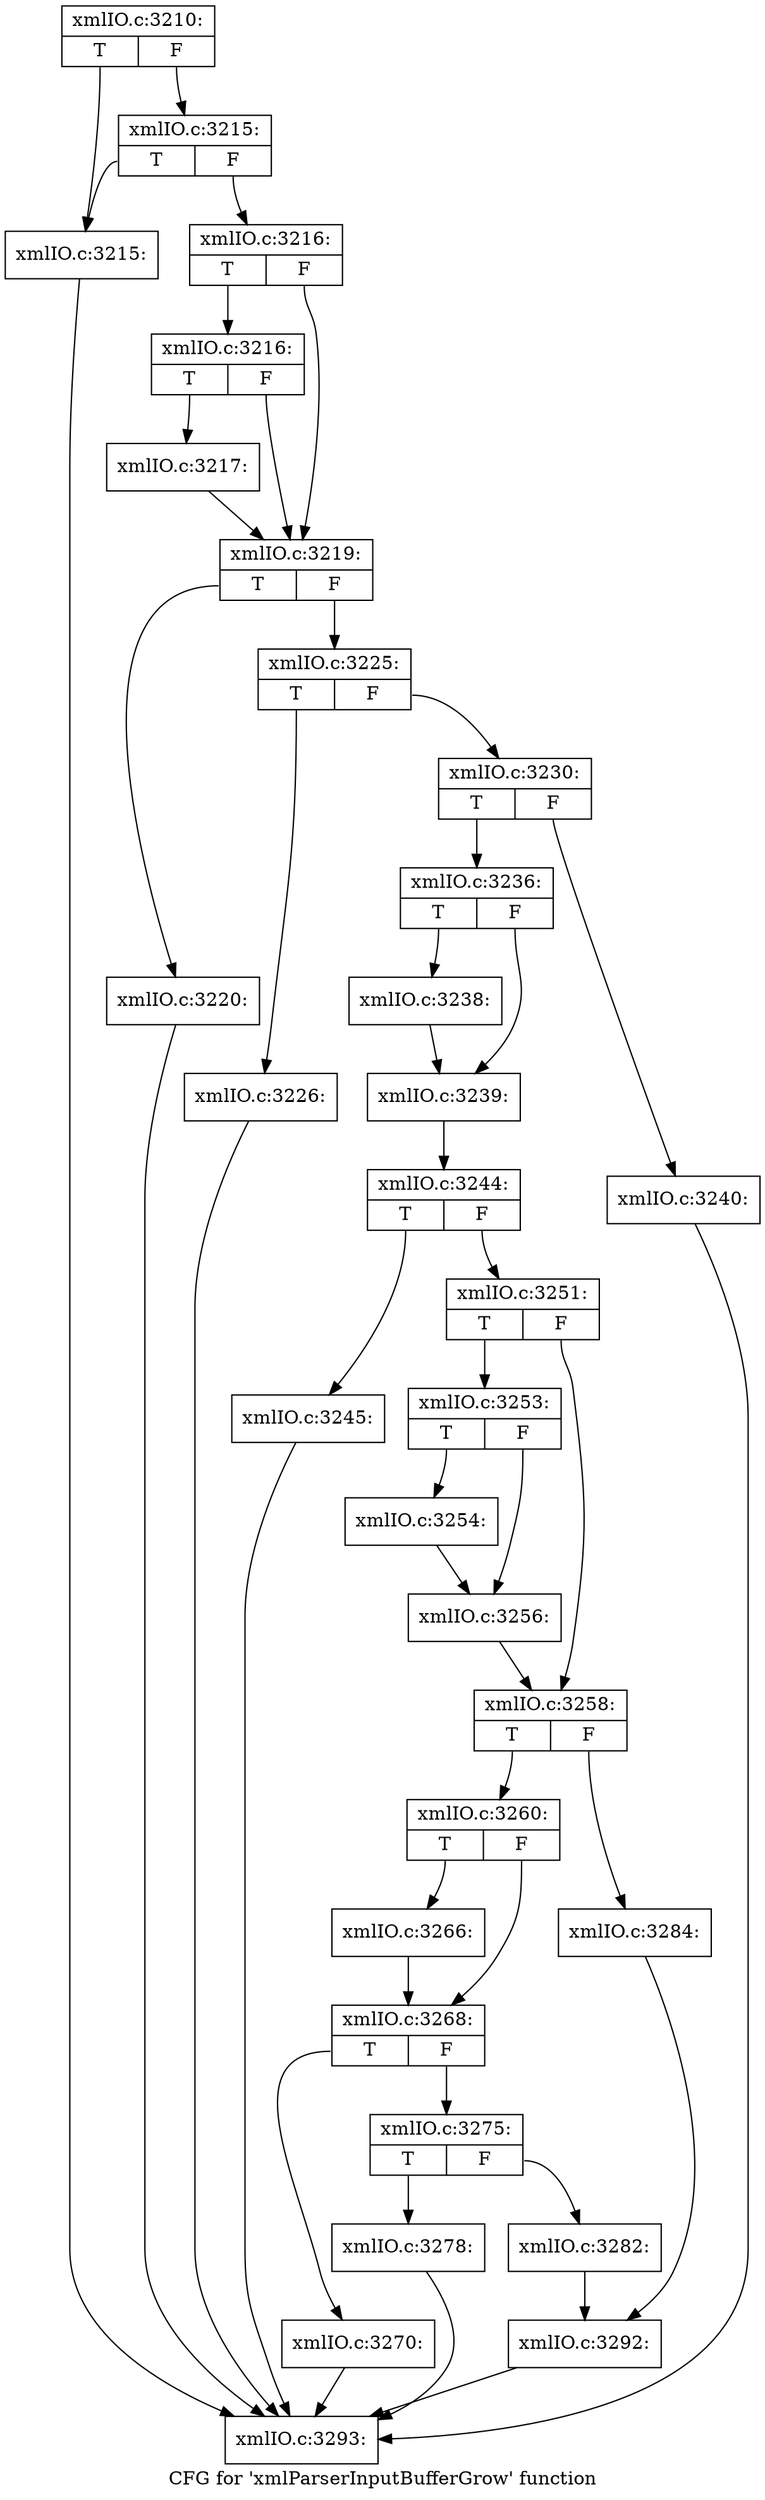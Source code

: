 digraph "CFG for 'xmlParserInputBufferGrow' function" {
	label="CFG for 'xmlParserInputBufferGrow' function";

	Node0x55ed347c5da0 [shape=record,label="{xmlIO.c:3210:|{<s0>T|<s1>F}}"];
	Node0x55ed347c5da0:s0 -> Node0x55ed347cdf10;
	Node0x55ed347c5da0:s1 -> Node0x55ed347cdfb0;
	Node0x55ed347cdfb0 [shape=record,label="{xmlIO.c:3215:|{<s0>T|<s1>F}}"];
	Node0x55ed347cdfb0:s0 -> Node0x55ed347cdf10;
	Node0x55ed347cdfb0:s1 -> Node0x55ed347cdf60;
	Node0x55ed347cdf10 [shape=record,label="{xmlIO.c:3215:}"];
	Node0x55ed347cdf10 -> Node0x55ed347c5cb0;
	Node0x55ed347cdf60 [shape=record,label="{xmlIO.c:3216:|{<s0>T|<s1>F}}"];
	Node0x55ed347cdf60:s0 -> Node0x55ed347ce7d0;
	Node0x55ed347cdf60:s1 -> Node0x55ed347ce780;
	Node0x55ed347ce7d0 [shape=record,label="{xmlIO.c:3216:|{<s0>T|<s1>F}}"];
	Node0x55ed347ce7d0:s0 -> Node0x55ed347ce730;
	Node0x55ed347ce7d0:s1 -> Node0x55ed347ce780;
	Node0x55ed347ce730 [shape=record,label="{xmlIO.c:3217:}"];
	Node0x55ed347ce730 -> Node0x55ed347ce780;
	Node0x55ed347ce780 [shape=record,label="{xmlIO.c:3219:|{<s0>T|<s1>F}}"];
	Node0x55ed347ce780:s0 -> Node0x55ed347ceec0;
	Node0x55ed347ce780:s1 -> Node0x55ed347cef10;
	Node0x55ed347ceec0 [shape=record,label="{xmlIO.c:3220:}"];
	Node0x55ed347ceec0 -> Node0x55ed347c5cb0;
	Node0x55ed347cef10 [shape=record,label="{xmlIO.c:3225:|{<s0>T|<s1>F}}"];
	Node0x55ed347cef10:s0 -> Node0x55ed347cfe20;
	Node0x55ed347cef10:s1 -> Node0x55ed347cfe70;
	Node0x55ed347cfe20 [shape=record,label="{xmlIO.c:3226:}"];
	Node0x55ed347cfe20 -> Node0x55ed347c5cb0;
	Node0x55ed347cfe70 [shape=record,label="{xmlIO.c:3230:|{<s0>T|<s1>F}}"];
	Node0x55ed347cfe70:s0 -> Node0x55ed347d12b0;
	Node0x55ed347cfe70:s1 -> Node0x55ed347d1350;
	Node0x55ed347d12b0 [shape=record,label="{xmlIO.c:3236:|{<s0>T|<s1>F}}"];
	Node0x55ed347d12b0:s0 -> Node0x55ed347d1ee0;
	Node0x55ed347d12b0:s1 -> Node0x55ed347d1f30;
	Node0x55ed347d1ee0 [shape=record,label="{xmlIO.c:3238:}"];
	Node0x55ed347d1ee0 -> Node0x55ed347d1f30;
	Node0x55ed347d1f30 [shape=record,label="{xmlIO.c:3239:}"];
	Node0x55ed347d1f30 -> Node0x55ed347d1300;
	Node0x55ed347d1350 [shape=record,label="{xmlIO.c:3240:}"];
	Node0x55ed347d1350 -> Node0x55ed347c5cb0;
	Node0x55ed347d1300 [shape=record,label="{xmlIO.c:3244:|{<s0>T|<s1>F}}"];
	Node0x55ed347d1300:s0 -> Node0x55ed347d2d10;
	Node0x55ed347d1300:s1 -> Node0x55ed347d2d60;
	Node0x55ed347d2d10 [shape=record,label="{xmlIO.c:3245:}"];
	Node0x55ed347d2d10 -> Node0x55ed347c5cb0;
	Node0x55ed347d2d60 [shape=record,label="{xmlIO.c:3251:|{<s0>T|<s1>F}}"];
	Node0x55ed347d2d60:s0 -> Node0x55ed347d3260;
	Node0x55ed347d2d60:s1 -> Node0x55ed347d32b0;
	Node0x55ed347d3260 [shape=record,label="{xmlIO.c:3253:|{<s0>T|<s1>F}}"];
	Node0x55ed347d3260:s0 -> Node0x55ed347d37d0;
	Node0x55ed347d3260:s1 -> Node0x55ed347d3820;
	Node0x55ed347d37d0 [shape=record,label="{xmlIO.c:3254:}"];
	Node0x55ed347d37d0 -> Node0x55ed347d3820;
	Node0x55ed347d3820 [shape=record,label="{xmlIO.c:3256:}"];
	Node0x55ed347d3820 -> Node0x55ed347d32b0;
	Node0x55ed347d32b0 [shape=record,label="{xmlIO.c:3258:|{<s0>T|<s1>F}}"];
	Node0x55ed347d32b0:s0 -> Node0x55ed347d4360;
	Node0x55ed347d32b0:s1 -> Node0x55ed347d4400;
	Node0x55ed347d4360 [shape=record,label="{xmlIO.c:3260:|{<s0>T|<s1>F}}"];
	Node0x55ed347d4360:s0 -> Node0x55ed347d4b50;
	Node0x55ed347d4360:s1 -> Node0x55ed347d4ba0;
	Node0x55ed347d4b50 [shape=record,label="{xmlIO.c:3266:}"];
	Node0x55ed347d4b50 -> Node0x55ed347d4ba0;
	Node0x55ed347d4ba0 [shape=record,label="{xmlIO.c:3268:|{<s0>T|<s1>F}}"];
	Node0x55ed347d4ba0:s0 -> Node0x55ed347d57e0;
	Node0x55ed347d4ba0:s1 -> Node0x55ed347d5830;
	Node0x55ed347d57e0 [shape=record,label="{xmlIO.c:3270:}"];
	Node0x55ed347d57e0 -> Node0x55ed347c5cb0;
	Node0x55ed347d5830 [shape=record,label="{xmlIO.c:3275:|{<s0>T|<s1>F}}"];
	Node0x55ed347d5830:s0 -> Node0x55ed347d6320;
	Node0x55ed347d5830:s1 -> Node0x55ed347d6370;
	Node0x55ed347d6320 [shape=record,label="{xmlIO.c:3278:}"];
	Node0x55ed347d6320 -> Node0x55ed347c5cb0;
	Node0x55ed347d6370 [shape=record,label="{xmlIO.c:3282:}"];
	Node0x55ed347d6370 -> Node0x55ed347d43b0;
	Node0x55ed347d4400 [shape=record,label="{xmlIO.c:3284:}"];
	Node0x55ed347d4400 -> Node0x55ed347d43b0;
	Node0x55ed347d43b0 [shape=record,label="{xmlIO.c:3292:}"];
	Node0x55ed347d43b0 -> Node0x55ed347c5cb0;
	Node0x55ed347c5cb0 [shape=record,label="{xmlIO.c:3293:}"];
}
